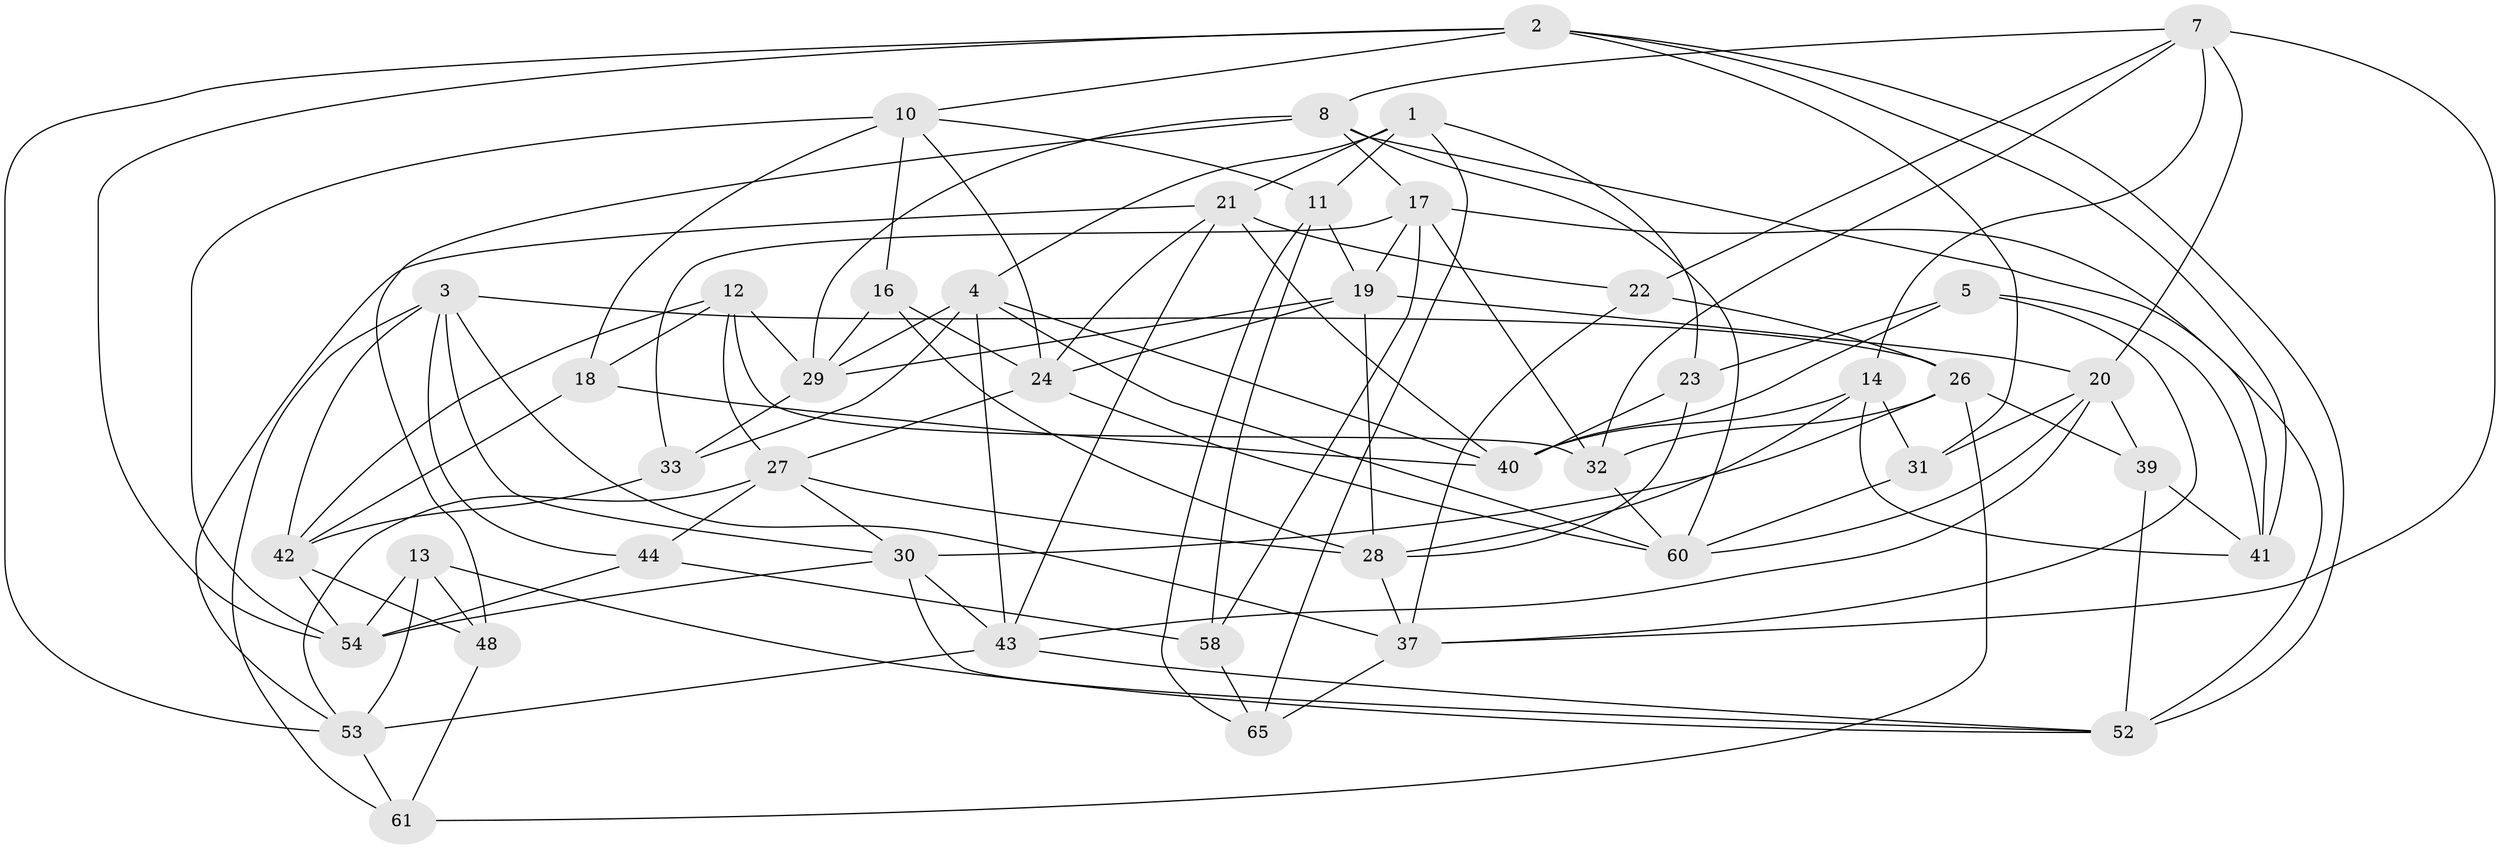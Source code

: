 // Generated by graph-tools (version 1.1) at 2025/24/03/03/25 07:24:24]
// undirected, 44 vertices, 115 edges
graph export_dot {
graph [start="1"]
  node [color=gray90,style=filled];
  1 [super="+15"];
  2 [super="+46"];
  3 [super="+6"];
  4 [super="+55"];
  5;
  7 [super="+9"];
  8 [super="+73"];
  10 [super="+71"];
  11 [super="+57"];
  12 [super="+38"];
  13;
  14 [super="+47"];
  16;
  17 [super="+25"];
  18;
  19 [super="+59"];
  20 [super="+45"];
  21 [super="+67"];
  22;
  23;
  24 [super="+50"];
  26 [super="+68"];
  27 [super="+51"];
  28 [super="+72"];
  29 [super="+35"];
  30 [super="+34"];
  31;
  32 [super="+36"];
  33;
  37 [super="+49"];
  39;
  40 [super="+64"];
  41 [super="+63"];
  42 [super="+74"];
  43 [super="+69"];
  44;
  48;
  52 [super="+56"];
  53 [super="+66"];
  54 [super="+70"];
  58;
  60 [super="+62"];
  61;
  65;
  1 -- 65;
  1 -- 23;
  1 -- 11 [weight=2];
  1 -- 4;
  1 -- 21;
  2 -- 31;
  2 -- 10;
  2 -- 54;
  2 -- 41;
  2 -- 52;
  2 -- 53;
  3 -- 26;
  3 -- 30;
  3 -- 42;
  3 -- 44;
  3 -- 61;
  3 -- 37;
  4 -- 33;
  4 -- 29;
  4 -- 43;
  4 -- 60;
  4 -- 40;
  5 -- 40;
  5 -- 23;
  5 -- 37;
  5 -- 41;
  7 -- 22;
  7 -- 14;
  7 -- 37;
  7 -- 8;
  7 -- 32;
  7 -- 20;
  8 -- 60;
  8 -- 48;
  8 -- 17;
  8 -- 29;
  8 -- 41;
  10 -- 18;
  10 -- 24;
  10 -- 16;
  10 -- 11;
  10 -- 54;
  11 -- 58;
  11 -- 65;
  11 -- 19;
  12 -- 32 [weight=2];
  12 -- 27;
  12 -- 29;
  12 -- 18;
  12 -- 42;
  13 -- 52;
  13 -- 53;
  13 -- 54;
  13 -- 48;
  14 -- 31;
  14 -- 40;
  14 -- 41 [weight=2];
  14 -- 28;
  16 -- 29;
  16 -- 28;
  16 -- 24;
  17 -- 58;
  17 -- 33;
  17 -- 19;
  17 -- 52;
  17 -- 32;
  18 -- 42;
  18 -- 40;
  19 -- 24;
  19 -- 20;
  19 -- 29;
  19 -- 28;
  20 -- 43;
  20 -- 39;
  20 -- 31;
  20 -- 60;
  21 -- 22;
  21 -- 24;
  21 -- 43;
  21 -- 53;
  21 -- 40;
  22 -- 26;
  22 -- 37;
  23 -- 28;
  23 -- 40;
  24 -- 27;
  24 -- 60;
  26 -- 39;
  26 -- 61;
  26 -- 30;
  26 -- 32;
  27 -- 53;
  27 -- 30;
  27 -- 44;
  27 -- 28;
  28 -- 37;
  29 -- 33;
  30 -- 52;
  30 -- 54;
  30 -- 43;
  31 -- 60;
  32 -- 60;
  33 -- 42;
  37 -- 65;
  39 -- 52;
  39 -- 41;
  42 -- 48;
  42 -- 54;
  43 -- 52;
  43 -- 53;
  44 -- 58;
  44 -- 54;
  48 -- 61;
  53 -- 61;
  58 -- 65;
}
